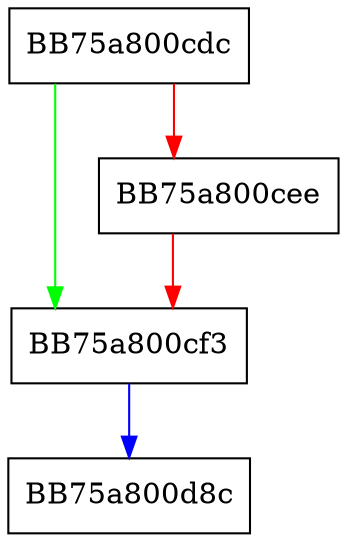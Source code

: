 digraph CreateInstance {
  node [shape="box"];
  graph [splines=ortho];
  BB75a800cdc -> BB75a800cf3 [color="green"];
  BB75a800cdc -> BB75a800cee [color="red"];
  BB75a800cee -> BB75a800cf3 [color="red"];
  BB75a800cf3 -> BB75a800d8c [color="blue"];
}